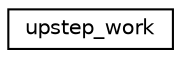 digraph "Graphical Class Hierarchy"
{
  edge [fontname="Helvetica",fontsize="10",labelfontname="Helvetica",labelfontsize="10"];
  node [fontname="Helvetica",fontsize="10",shape=record];
  rankdir="LR";
  Node0 [label="upstep_work",height=0.2,width=0.4,color="black", fillcolor="white", style="filled",URL="$d2/dd6/classupstep__work.html"];
}
